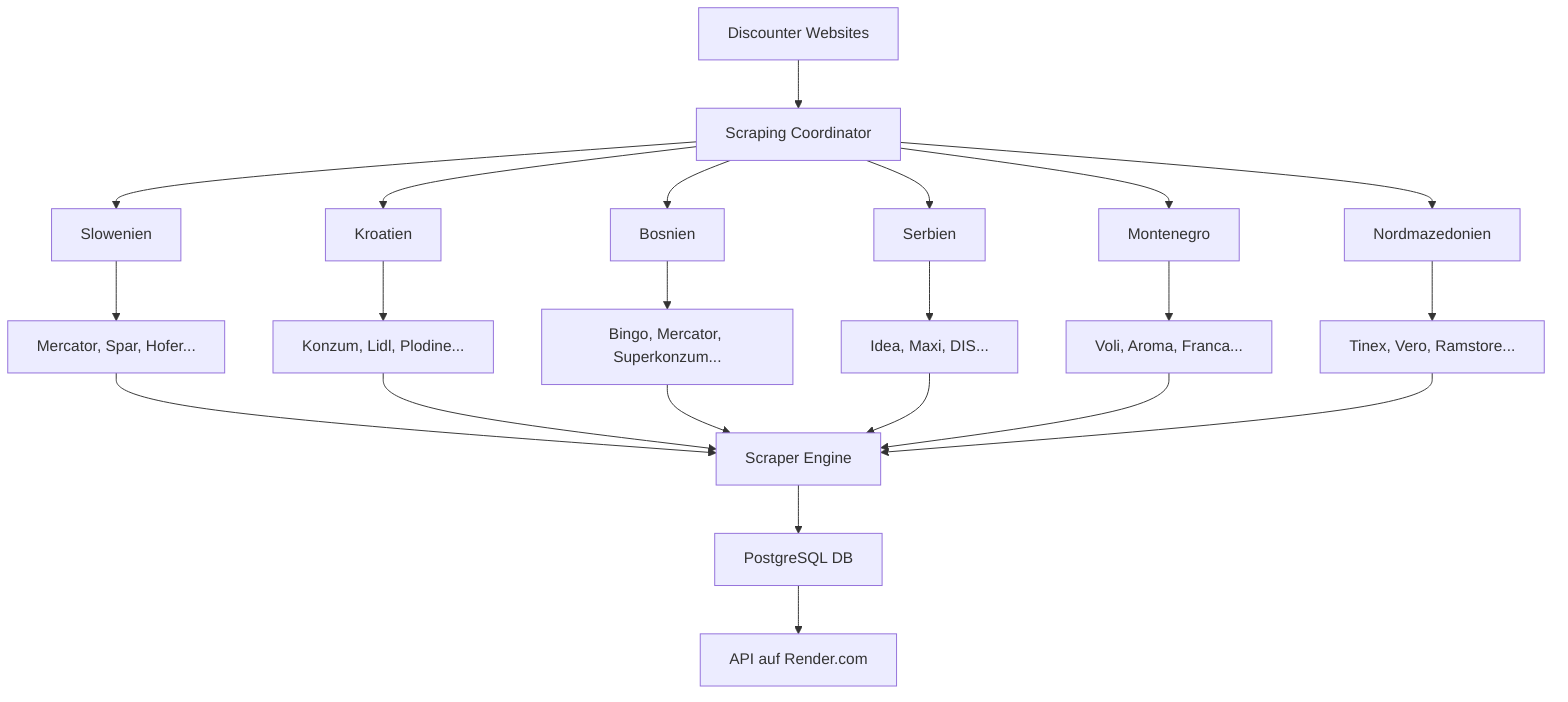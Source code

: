 graph TD
    A[Discounter Websites] --> B[Scraping Coordinator]
    B --> C1[Slowenien]
    B --> C2[Kroatien]
    B --> C3[Bosnien]
    B --> C4[Serbien]
    B --> C5[Montenegro]
    B --> C6[Nordmazedonien]
    C1 --> D[Mercator, Spar, Hofer...]
    C2 --> E[Konzum, Lidl, Plodine...]
    C3 --> F[Bingo, Mercator, Superkonzum...]
    C4 --> G[Idea, Maxi, DIS...]
    C5 --> H[Voli, Aroma, Franca...]
    C6 --> I[Tinex, Vero, Ramstore...]
    D --> J[Scraper Engine]
    E --> J
    F --> J
    G --> J
    H --> J
    I --> J
    J --> K[PostgreSQL DB]
    K --> L[API auf Render.com]
